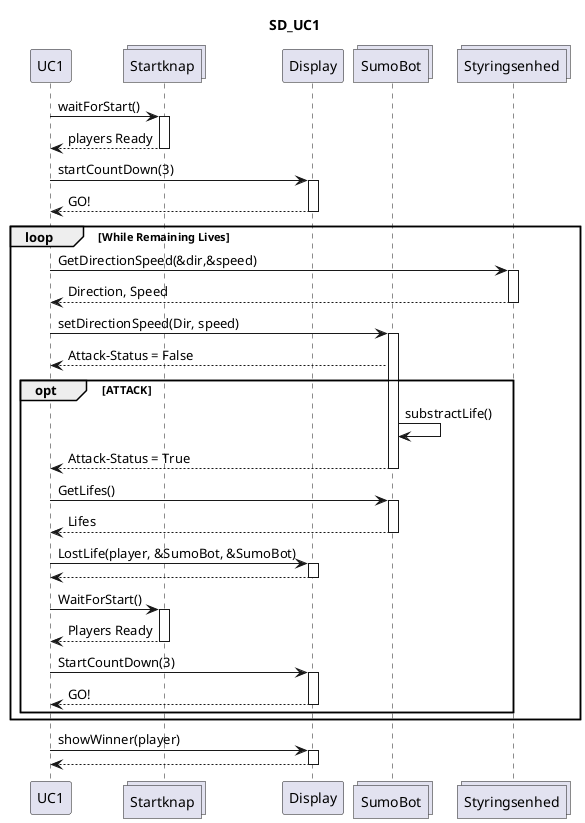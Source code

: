 @startuml

participant UC1
collections Startknap
participant Display
collections SumoBot
collections Styringsenhed

title SD_UC1

' ***Pkt 1***
UC1 -> Startknap: waitForStart()
activate Startknap
UC1 <-- Startknap: players Ready
deactivate Startknap
' ***Pkt 2***
UC1 -> Display: startCountDown(3)
activate Display
UC1 <-- Display: GO!
deactivate Display
loop While Remaining Lives
' ***Pkt 3***
    UC1 -> Styringsenhed: GetDirectionSpeed(&dir,&speed)
    activate Styringsenhed
    UC1 <-- Styringsenhed: Direction, Speed
    deactivate Styringsenhed
    UC1 -> SumoBot: setDirectionSpeed(Dir, speed)
    activate SumoBot
    UC1 <-- SumoBot: Attack-Status = False
' ***Pkt 4***    
    opt ATTACK
        SumoBot -> SumoBot : substractLife()
        UC1 <-- SumoBot: Attack-Status = True
        deactivate SumoBot
' ***Pkt 5***
        UC1 -> SumoBot : GetLifes()
        activate SumoBot
        SumoBot --> UC1 : Lifes
        deactivate SumoBot
        UC1 -> Display : LostLife(player, &SumoBot, &SumoBot)
        activate Display
        Display --> UC1 :
        deactivate Display 
'***Pkt 6***
        UC1 -> Startknap : WaitForStart()
        activate Startknap
        Startknap --> UC1 : Players Ready
        deactivate Startknap
'***Pkt 7***
        UC1 -> Display : StartCountDown(3)
        activate Display
        Display --> UC1 : GO!
        deactivate Display
    end opt
end loop
'***Pkt 9***
        UC1 -> Display : showWinner(player)
        activate Display
        Display --> UC1 :
        deactivate Display    
@enduml